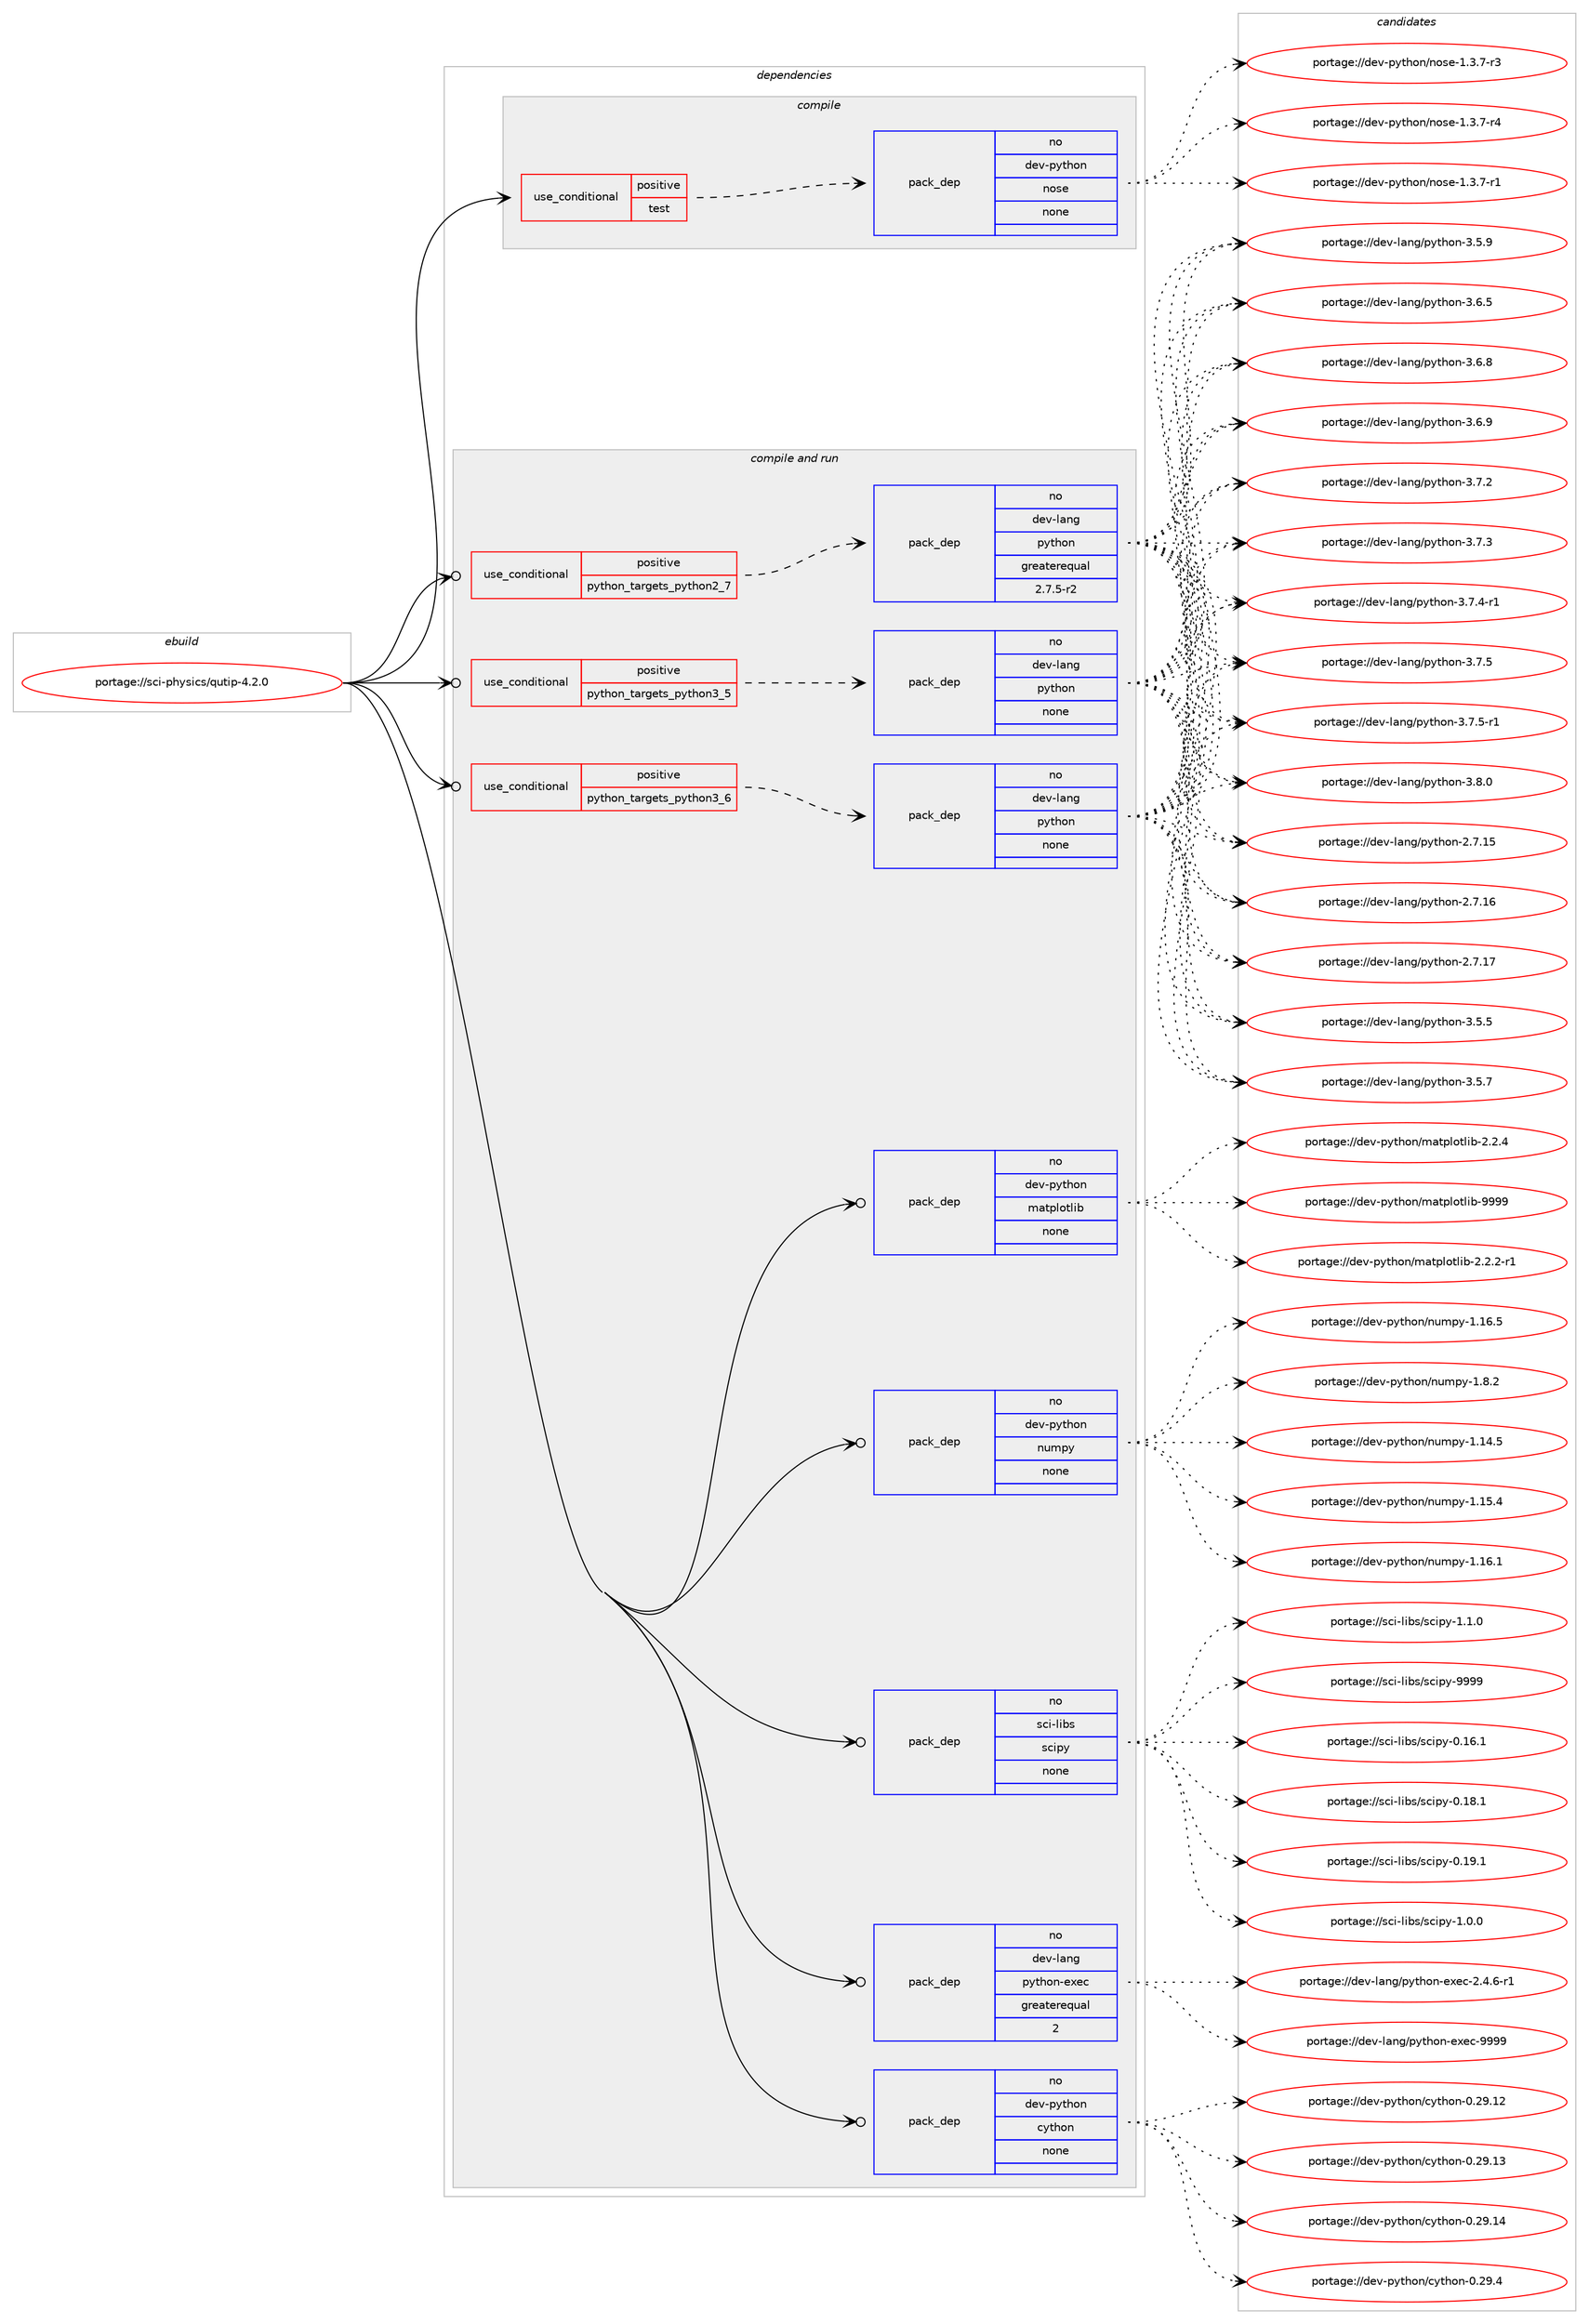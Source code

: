 digraph prolog {

# *************
# Graph options
# *************

newrank=true;
concentrate=true;
compound=true;
graph [rankdir=LR,fontname=Helvetica,fontsize=10,ranksep=1.5];#, ranksep=2.5, nodesep=0.2];
edge  [arrowhead=vee];
node  [fontname=Helvetica,fontsize=10];

# **********
# The ebuild
# **********

subgraph cluster_leftcol {
color=gray;
rank=same;
label=<<i>ebuild</i>>;
id [label="portage://sci-physics/qutip-4.2.0", color=red, width=4, href="../sci-physics/qutip-4.2.0.svg"];
}

# ****************
# The dependencies
# ****************

subgraph cluster_midcol {
color=gray;
label=<<i>dependencies</i>>;
subgraph cluster_compile {
fillcolor="#eeeeee";
style=filled;
label=<<i>compile</i>>;
subgraph cond98237 {
dependency397099 [label=<<TABLE BORDER="0" CELLBORDER="1" CELLSPACING="0" CELLPADDING="4"><TR><TD ROWSPAN="3" CELLPADDING="10">use_conditional</TD></TR><TR><TD>positive</TD></TR><TR><TD>test</TD></TR></TABLE>>, shape=none, color=red];
subgraph pack292107 {
dependency397100 [label=<<TABLE BORDER="0" CELLBORDER="1" CELLSPACING="0" CELLPADDING="4" WIDTH="220"><TR><TD ROWSPAN="6" CELLPADDING="30">pack_dep</TD></TR><TR><TD WIDTH="110">no</TD></TR><TR><TD>dev-python</TD></TR><TR><TD>nose</TD></TR><TR><TD>none</TD></TR><TR><TD></TD></TR></TABLE>>, shape=none, color=blue];
}
dependency397099:e -> dependency397100:w [weight=20,style="dashed",arrowhead="vee"];
}
id:e -> dependency397099:w [weight=20,style="solid",arrowhead="vee"];
}
subgraph cluster_compileandrun {
fillcolor="#eeeeee";
style=filled;
label=<<i>compile and run</i>>;
subgraph cond98238 {
dependency397101 [label=<<TABLE BORDER="0" CELLBORDER="1" CELLSPACING="0" CELLPADDING="4"><TR><TD ROWSPAN="3" CELLPADDING="10">use_conditional</TD></TR><TR><TD>positive</TD></TR><TR><TD>python_targets_python2_7</TD></TR></TABLE>>, shape=none, color=red];
subgraph pack292108 {
dependency397102 [label=<<TABLE BORDER="0" CELLBORDER="1" CELLSPACING="0" CELLPADDING="4" WIDTH="220"><TR><TD ROWSPAN="6" CELLPADDING="30">pack_dep</TD></TR><TR><TD WIDTH="110">no</TD></TR><TR><TD>dev-lang</TD></TR><TR><TD>python</TD></TR><TR><TD>greaterequal</TD></TR><TR><TD>2.7.5-r2</TD></TR></TABLE>>, shape=none, color=blue];
}
dependency397101:e -> dependency397102:w [weight=20,style="dashed",arrowhead="vee"];
}
id:e -> dependency397101:w [weight=20,style="solid",arrowhead="odotvee"];
subgraph cond98239 {
dependency397103 [label=<<TABLE BORDER="0" CELLBORDER="1" CELLSPACING="0" CELLPADDING="4"><TR><TD ROWSPAN="3" CELLPADDING="10">use_conditional</TD></TR><TR><TD>positive</TD></TR><TR><TD>python_targets_python3_5</TD></TR></TABLE>>, shape=none, color=red];
subgraph pack292109 {
dependency397104 [label=<<TABLE BORDER="0" CELLBORDER="1" CELLSPACING="0" CELLPADDING="4" WIDTH="220"><TR><TD ROWSPAN="6" CELLPADDING="30">pack_dep</TD></TR><TR><TD WIDTH="110">no</TD></TR><TR><TD>dev-lang</TD></TR><TR><TD>python</TD></TR><TR><TD>none</TD></TR><TR><TD></TD></TR></TABLE>>, shape=none, color=blue];
}
dependency397103:e -> dependency397104:w [weight=20,style="dashed",arrowhead="vee"];
}
id:e -> dependency397103:w [weight=20,style="solid",arrowhead="odotvee"];
subgraph cond98240 {
dependency397105 [label=<<TABLE BORDER="0" CELLBORDER="1" CELLSPACING="0" CELLPADDING="4"><TR><TD ROWSPAN="3" CELLPADDING="10">use_conditional</TD></TR><TR><TD>positive</TD></TR><TR><TD>python_targets_python3_6</TD></TR></TABLE>>, shape=none, color=red];
subgraph pack292110 {
dependency397106 [label=<<TABLE BORDER="0" CELLBORDER="1" CELLSPACING="0" CELLPADDING="4" WIDTH="220"><TR><TD ROWSPAN="6" CELLPADDING="30">pack_dep</TD></TR><TR><TD WIDTH="110">no</TD></TR><TR><TD>dev-lang</TD></TR><TR><TD>python</TD></TR><TR><TD>none</TD></TR><TR><TD></TD></TR></TABLE>>, shape=none, color=blue];
}
dependency397105:e -> dependency397106:w [weight=20,style="dashed",arrowhead="vee"];
}
id:e -> dependency397105:w [weight=20,style="solid",arrowhead="odotvee"];
subgraph pack292111 {
dependency397107 [label=<<TABLE BORDER="0" CELLBORDER="1" CELLSPACING="0" CELLPADDING="4" WIDTH="220"><TR><TD ROWSPAN="6" CELLPADDING="30">pack_dep</TD></TR><TR><TD WIDTH="110">no</TD></TR><TR><TD>dev-lang</TD></TR><TR><TD>python-exec</TD></TR><TR><TD>greaterequal</TD></TR><TR><TD>2</TD></TR></TABLE>>, shape=none, color=blue];
}
id:e -> dependency397107:w [weight=20,style="solid",arrowhead="odotvee"];
subgraph pack292112 {
dependency397108 [label=<<TABLE BORDER="0" CELLBORDER="1" CELLSPACING="0" CELLPADDING="4" WIDTH="220"><TR><TD ROWSPAN="6" CELLPADDING="30">pack_dep</TD></TR><TR><TD WIDTH="110">no</TD></TR><TR><TD>dev-python</TD></TR><TR><TD>cython</TD></TR><TR><TD>none</TD></TR><TR><TD></TD></TR></TABLE>>, shape=none, color=blue];
}
id:e -> dependency397108:w [weight=20,style="solid",arrowhead="odotvee"];
subgraph pack292113 {
dependency397109 [label=<<TABLE BORDER="0" CELLBORDER="1" CELLSPACING="0" CELLPADDING="4" WIDTH="220"><TR><TD ROWSPAN="6" CELLPADDING="30">pack_dep</TD></TR><TR><TD WIDTH="110">no</TD></TR><TR><TD>dev-python</TD></TR><TR><TD>matplotlib</TD></TR><TR><TD>none</TD></TR><TR><TD></TD></TR></TABLE>>, shape=none, color=blue];
}
id:e -> dependency397109:w [weight=20,style="solid",arrowhead="odotvee"];
subgraph pack292114 {
dependency397110 [label=<<TABLE BORDER="0" CELLBORDER="1" CELLSPACING="0" CELLPADDING="4" WIDTH="220"><TR><TD ROWSPAN="6" CELLPADDING="30">pack_dep</TD></TR><TR><TD WIDTH="110">no</TD></TR><TR><TD>dev-python</TD></TR><TR><TD>numpy</TD></TR><TR><TD>none</TD></TR><TR><TD></TD></TR></TABLE>>, shape=none, color=blue];
}
id:e -> dependency397110:w [weight=20,style="solid",arrowhead="odotvee"];
subgraph pack292115 {
dependency397111 [label=<<TABLE BORDER="0" CELLBORDER="1" CELLSPACING="0" CELLPADDING="4" WIDTH="220"><TR><TD ROWSPAN="6" CELLPADDING="30">pack_dep</TD></TR><TR><TD WIDTH="110">no</TD></TR><TR><TD>sci-libs</TD></TR><TR><TD>scipy</TD></TR><TR><TD>none</TD></TR><TR><TD></TD></TR></TABLE>>, shape=none, color=blue];
}
id:e -> dependency397111:w [weight=20,style="solid",arrowhead="odotvee"];
}
subgraph cluster_run {
fillcolor="#eeeeee";
style=filled;
label=<<i>run</i>>;
}
}

# **************
# The candidates
# **************

subgraph cluster_choices {
rank=same;
color=gray;
label=<<i>candidates</i>>;

subgraph choice292107 {
color=black;
nodesep=1;
choiceportage10010111845112121116104111110471101111151014549465146554511449 [label="portage://dev-python/nose-1.3.7-r1", color=red, width=4,href="../dev-python/nose-1.3.7-r1.svg"];
choiceportage10010111845112121116104111110471101111151014549465146554511451 [label="portage://dev-python/nose-1.3.7-r3", color=red, width=4,href="../dev-python/nose-1.3.7-r3.svg"];
choiceportage10010111845112121116104111110471101111151014549465146554511452 [label="portage://dev-python/nose-1.3.7-r4", color=red, width=4,href="../dev-python/nose-1.3.7-r4.svg"];
dependency397100:e -> choiceportage10010111845112121116104111110471101111151014549465146554511449:w [style=dotted,weight="100"];
dependency397100:e -> choiceportage10010111845112121116104111110471101111151014549465146554511451:w [style=dotted,weight="100"];
dependency397100:e -> choiceportage10010111845112121116104111110471101111151014549465146554511452:w [style=dotted,weight="100"];
}
subgraph choice292108 {
color=black;
nodesep=1;
choiceportage10010111845108971101034711212111610411111045504655464953 [label="portage://dev-lang/python-2.7.15", color=red, width=4,href="../dev-lang/python-2.7.15.svg"];
choiceportage10010111845108971101034711212111610411111045504655464954 [label="portage://dev-lang/python-2.7.16", color=red, width=4,href="../dev-lang/python-2.7.16.svg"];
choiceportage10010111845108971101034711212111610411111045504655464955 [label="portage://dev-lang/python-2.7.17", color=red, width=4,href="../dev-lang/python-2.7.17.svg"];
choiceportage100101118451089711010347112121116104111110455146534653 [label="portage://dev-lang/python-3.5.5", color=red, width=4,href="../dev-lang/python-3.5.5.svg"];
choiceportage100101118451089711010347112121116104111110455146534655 [label="portage://dev-lang/python-3.5.7", color=red, width=4,href="../dev-lang/python-3.5.7.svg"];
choiceportage100101118451089711010347112121116104111110455146534657 [label="portage://dev-lang/python-3.5.9", color=red, width=4,href="../dev-lang/python-3.5.9.svg"];
choiceportage100101118451089711010347112121116104111110455146544653 [label="portage://dev-lang/python-3.6.5", color=red, width=4,href="../dev-lang/python-3.6.5.svg"];
choiceportage100101118451089711010347112121116104111110455146544656 [label="portage://dev-lang/python-3.6.8", color=red, width=4,href="../dev-lang/python-3.6.8.svg"];
choiceportage100101118451089711010347112121116104111110455146544657 [label="portage://dev-lang/python-3.6.9", color=red, width=4,href="../dev-lang/python-3.6.9.svg"];
choiceportage100101118451089711010347112121116104111110455146554650 [label="portage://dev-lang/python-3.7.2", color=red, width=4,href="../dev-lang/python-3.7.2.svg"];
choiceportage100101118451089711010347112121116104111110455146554651 [label="portage://dev-lang/python-3.7.3", color=red, width=4,href="../dev-lang/python-3.7.3.svg"];
choiceportage1001011184510897110103471121211161041111104551465546524511449 [label="portage://dev-lang/python-3.7.4-r1", color=red, width=4,href="../dev-lang/python-3.7.4-r1.svg"];
choiceportage100101118451089711010347112121116104111110455146554653 [label="portage://dev-lang/python-3.7.5", color=red, width=4,href="../dev-lang/python-3.7.5.svg"];
choiceportage1001011184510897110103471121211161041111104551465546534511449 [label="portage://dev-lang/python-3.7.5-r1", color=red, width=4,href="../dev-lang/python-3.7.5-r1.svg"];
choiceportage100101118451089711010347112121116104111110455146564648 [label="portage://dev-lang/python-3.8.0", color=red, width=4,href="../dev-lang/python-3.8.0.svg"];
dependency397102:e -> choiceportage10010111845108971101034711212111610411111045504655464953:w [style=dotted,weight="100"];
dependency397102:e -> choiceportage10010111845108971101034711212111610411111045504655464954:w [style=dotted,weight="100"];
dependency397102:e -> choiceportage10010111845108971101034711212111610411111045504655464955:w [style=dotted,weight="100"];
dependency397102:e -> choiceportage100101118451089711010347112121116104111110455146534653:w [style=dotted,weight="100"];
dependency397102:e -> choiceportage100101118451089711010347112121116104111110455146534655:w [style=dotted,weight="100"];
dependency397102:e -> choiceportage100101118451089711010347112121116104111110455146534657:w [style=dotted,weight="100"];
dependency397102:e -> choiceportage100101118451089711010347112121116104111110455146544653:w [style=dotted,weight="100"];
dependency397102:e -> choiceportage100101118451089711010347112121116104111110455146544656:w [style=dotted,weight="100"];
dependency397102:e -> choiceportage100101118451089711010347112121116104111110455146544657:w [style=dotted,weight="100"];
dependency397102:e -> choiceportage100101118451089711010347112121116104111110455146554650:w [style=dotted,weight="100"];
dependency397102:e -> choiceportage100101118451089711010347112121116104111110455146554651:w [style=dotted,weight="100"];
dependency397102:e -> choiceportage1001011184510897110103471121211161041111104551465546524511449:w [style=dotted,weight="100"];
dependency397102:e -> choiceportage100101118451089711010347112121116104111110455146554653:w [style=dotted,weight="100"];
dependency397102:e -> choiceportage1001011184510897110103471121211161041111104551465546534511449:w [style=dotted,weight="100"];
dependency397102:e -> choiceportage100101118451089711010347112121116104111110455146564648:w [style=dotted,weight="100"];
}
subgraph choice292109 {
color=black;
nodesep=1;
choiceportage10010111845108971101034711212111610411111045504655464953 [label="portage://dev-lang/python-2.7.15", color=red, width=4,href="../dev-lang/python-2.7.15.svg"];
choiceportage10010111845108971101034711212111610411111045504655464954 [label="portage://dev-lang/python-2.7.16", color=red, width=4,href="../dev-lang/python-2.7.16.svg"];
choiceportage10010111845108971101034711212111610411111045504655464955 [label="portage://dev-lang/python-2.7.17", color=red, width=4,href="../dev-lang/python-2.7.17.svg"];
choiceportage100101118451089711010347112121116104111110455146534653 [label="portage://dev-lang/python-3.5.5", color=red, width=4,href="../dev-lang/python-3.5.5.svg"];
choiceportage100101118451089711010347112121116104111110455146534655 [label="portage://dev-lang/python-3.5.7", color=red, width=4,href="../dev-lang/python-3.5.7.svg"];
choiceportage100101118451089711010347112121116104111110455146534657 [label="portage://dev-lang/python-3.5.9", color=red, width=4,href="../dev-lang/python-3.5.9.svg"];
choiceportage100101118451089711010347112121116104111110455146544653 [label="portage://dev-lang/python-3.6.5", color=red, width=4,href="../dev-lang/python-3.6.5.svg"];
choiceportage100101118451089711010347112121116104111110455146544656 [label="portage://dev-lang/python-3.6.8", color=red, width=4,href="../dev-lang/python-3.6.8.svg"];
choiceportage100101118451089711010347112121116104111110455146544657 [label="portage://dev-lang/python-3.6.9", color=red, width=4,href="../dev-lang/python-3.6.9.svg"];
choiceportage100101118451089711010347112121116104111110455146554650 [label="portage://dev-lang/python-3.7.2", color=red, width=4,href="../dev-lang/python-3.7.2.svg"];
choiceportage100101118451089711010347112121116104111110455146554651 [label="portage://dev-lang/python-3.7.3", color=red, width=4,href="../dev-lang/python-3.7.3.svg"];
choiceportage1001011184510897110103471121211161041111104551465546524511449 [label="portage://dev-lang/python-3.7.4-r1", color=red, width=4,href="../dev-lang/python-3.7.4-r1.svg"];
choiceportage100101118451089711010347112121116104111110455146554653 [label="portage://dev-lang/python-3.7.5", color=red, width=4,href="../dev-lang/python-3.7.5.svg"];
choiceportage1001011184510897110103471121211161041111104551465546534511449 [label="portage://dev-lang/python-3.7.5-r1", color=red, width=4,href="../dev-lang/python-3.7.5-r1.svg"];
choiceportage100101118451089711010347112121116104111110455146564648 [label="portage://dev-lang/python-3.8.0", color=red, width=4,href="../dev-lang/python-3.8.0.svg"];
dependency397104:e -> choiceportage10010111845108971101034711212111610411111045504655464953:w [style=dotted,weight="100"];
dependency397104:e -> choiceportage10010111845108971101034711212111610411111045504655464954:w [style=dotted,weight="100"];
dependency397104:e -> choiceportage10010111845108971101034711212111610411111045504655464955:w [style=dotted,weight="100"];
dependency397104:e -> choiceportage100101118451089711010347112121116104111110455146534653:w [style=dotted,weight="100"];
dependency397104:e -> choiceportage100101118451089711010347112121116104111110455146534655:w [style=dotted,weight="100"];
dependency397104:e -> choiceportage100101118451089711010347112121116104111110455146534657:w [style=dotted,weight="100"];
dependency397104:e -> choiceportage100101118451089711010347112121116104111110455146544653:w [style=dotted,weight="100"];
dependency397104:e -> choiceportage100101118451089711010347112121116104111110455146544656:w [style=dotted,weight="100"];
dependency397104:e -> choiceportage100101118451089711010347112121116104111110455146544657:w [style=dotted,weight="100"];
dependency397104:e -> choiceportage100101118451089711010347112121116104111110455146554650:w [style=dotted,weight="100"];
dependency397104:e -> choiceportage100101118451089711010347112121116104111110455146554651:w [style=dotted,weight="100"];
dependency397104:e -> choiceportage1001011184510897110103471121211161041111104551465546524511449:w [style=dotted,weight="100"];
dependency397104:e -> choiceportage100101118451089711010347112121116104111110455146554653:w [style=dotted,weight="100"];
dependency397104:e -> choiceportage1001011184510897110103471121211161041111104551465546534511449:w [style=dotted,weight="100"];
dependency397104:e -> choiceportage100101118451089711010347112121116104111110455146564648:w [style=dotted,weight="100"];
}
subgraph choice292110 {
color=black;
nodesep=1;
choiceportage10010111845108971101034711212111610411111045504655464953 [label="portage://dev-lang/python-2.7.15", color=red, width=4,href="../dev-lang/python-2.7.15.svg"];
choiceportage10010111845108971101034711212111610411111045504655464954 [label="portage://dev-lang/python-2.7.16", color=red, width=4,href="../dev-lang/python-2.7.16.svg"];
choiceportage10010111845108971101034711212111610411111045504655464955 [label="portage://dev-lang/python-2.7.17", color=red, width=4,href="../dev-lang/python-2.7.17.svg"];
choiceportage100101118451089711010347112121116104111110455146534653 [label="portage://dev-lang/python-3.5.5", color=red, width=4,href="../dev-lang/python-3.5.5.svg"];
choiceportage100101118451089711010347112121116104111110455146534655 [label="portage://dev-lang/python-3.5.7", color=red, width=4,href="../dev-lang/python-3.5.7.svg"];
choiceportage100101118451089711010347112121116104111110455146534657 [label="portage://dev-lang/python-3.5.9", color=red, width=4,href="../dev-lang/python-3.5.9.svg"];
choiceportage100101118451089711010347112121116104111110455146544653 [label="portage://dev-lang/python-3.6.5", color=red, width=4,href="../dev-lang/python-3.6.5.svg"];
choiceportage100101118451089711010347112121116104111110455146544656 [label="portage://dev-lang/python-3.6.8", color=red, width=4,href="../dev-lang/python-3.6.8.svg"];
choiceportage100101118451089711010347112121116104111110455146544657 [label="portage://dev-lang/python-3.6.9", color=red, width=4,href="../dev-lang/python-3.6.9.svg"];
choiceportage100101118451089711010347112121116104111110455146554650 [label="portage://dev-lang/python-3.7.2", color=red, width=4,href="../dev-lang/python-3.7.2.svg"];
choiceportage100101118451089711010347112121116104111110455146554651 [label="portage://dev-lang/python-3.7.3", color=red, width=4,href="../dev-lang/python-3.7.3.svg"];
choiceportage1001011184510897110103471121211161041111104551465546524511449 [label="portage://dev-lang/python-3.7.4-r1", color=red, width=4,href="../dev-lang/python-3.7.4-r1.svg"];
choiceportage100101118451089711010347112121116104111110455146554653 [label="portage://dev-lang/python-3.7.5", color=red, width=4,href="../dev-lang/python-3.7.5.svg"];
choiceportage1001011184510897110103471121211161041111104551465546534511449 [label="portage://dev-lang/python-3.7.5-r1", color=red, width=4,href="../dev-lang/python-3.7.5-r1.svg"];
choiceportage100101118451089711010347112121116104111110455146564648 [label="portage://dev-lang/python-3.8.0", color=red, width=4,href="../dev-lang/python-3.8.0.svg"];
dependency397106:e -> choiceportage10010111845108971101034711212111610411111045504655464953:w [style=dotted,weight="100"];
dependency397106:e -> choiceportage10010111845108971101034711212111610411111045504655464954:w [style=dotted,weight="100"];
dependency397106:e -> choiceportage10010111845108971101034711212111610411111045504655464955:w [style=dotted,weight="100"];
dependency397106:e -> choiceportage100101118451089711010347112121116104111110455146534653:w [style=dotted,weight="100"];
dependency397106:e -> choiceportage100101118451089711010347112121116104111110455146534655:w [style=dotted,weight="100"];
dependency397106:e -> choiceportage100101118451089711010347112121116104111110455146534657:w [style=dotted,weight="100"];
dependency397106:e -> choiceportage100101118451089711010347112121116104111110455146544653:w [style=dotted,weight="100"];
dependency397106:e -> choiceportage100101118451089711010347112121116104111110455146544656:w [style=dotted,weight="100"];
dependency397106:e -> choiceportage100101118451089711010347112121116104111110455146544657:w [style=dotted,weight="100"];
dependency397106:e -> choiceportage100101118451089711010347112121116104111110455146554650:w [style=dotted,weight="100"];
dependency397106:e -> choiceportage100101118451089711010347112121116104111110455146554651:w [style=dotted,weight="100"];
dependency397106:e -> choiceportage1001011184510897110103471121211161041111104551465546524511449:w [style=dotted,weight="100"];
dependency397106:e -> choiceportage100101118451089711010347112121116104111110455146554653:w [style=dotted,weight="100"];
dependency397106:e -> choiceportage1001011184510897110103471121211161041111104551465546534511449:w [style=dotted,weight="100"];
dependency397106:e -> choiceportage100101118451089711010347112121116104111110455146564648:w [style=dotted,weight="100"];
}
subgraph choice292111 {
color=black;
nodesep=1;
choiceportage10010111845108971101034711212111610411111045101120101994550465246544511449 [label="portage://dev-lang/python-exec-2.4.6-r1", color=red, width=4,href="../dev-lang/python-exec-2.4.6-r1.svg"];
choiceportage10010111845108971101034711212111610411111045101120101994557575757 [label="portage://dev-lang/python-exec-9999", color=red, width=4,href="../dev-lang/python-exec-9999.svg"];
dependency397107:e -> choiceportage10010111845108971101034711212111610411111045101120101994550465246544511449:w [style=dotted,weight="100"];
dependency397107:e -> choiceportage10010111845108971101034711212111610411111045101120101994557575757:w [style=dotted,weight="100"];
}
subgraph choice292112 {
color=black;
nodesep=1;
choiceportage1001011184511212111610411111047991211161041111104548465057464950 [label="portage://dev-python/cython-0.29.12", color=red, width=4,href="../dev-python/cython-0.29.12.svg"];
choiceportage1001011184511212111610411111047991211161041111104548465057464951 [label="portage://dev-python/cython-0.29.13", color=red, width=4,href="../dev-python/cython-0.29.13.svg"];
choiceportage1001011184511212111610411111047991211161041111104548465057464952 [label="portage://dev-python/cython-0.29.14", color=red, width=4,href="../dev-python/cython-0.29.14.svg"];
choiceportage10010111845112121116104111110479912111610411111045484650574652 [label="portage://dev-python/cython-0.29.4", color=red, width=4,href="../dev-python/cython-0.29.4.svg"];
dependency397108:e -> choiceportage1001011184511212111610411111047991211161041111104548465057464950:w [style=dotted,weight="100"];
dependency397108:e -> choiceportage1001011184511212111610411111047991211161041111104548465057464951:w [style=dotted,weight="100"];
dependency397108:e -> choiceportage1001011184511212111610411111047991211161041111104548465057464952:w [style=dotted,weight="100"];
dependency397108:e -> choiceportage10010111845112121116104111110479912111610411111045484650574652:w [style=dotted,weight="100"];
}
subgraph choice292113 {
color=black;
nodesep=1;
choiceportage100101118451121211161041111104710997116112108111116108105984550465046504511449 [label="portage://dev-python/matplotlib-2.2.2-r1", color=red, width=4,href="../dev-python/matplotlib-2.2.2-r1.svg"];
choiceportage10010111845112121116104111110471099711611210811111610810598455046504652 [label="portage://dev-python/matplotlib-2.2.4", color=red, width=4,href="../dev-python/matplotlib-2.2.4.svg"];
choiceportage100101118451121211161041111104710997116112108111116108105984557575757 [label="portage://dev-python/matplotlib-9999", color=red, width=4,href="../dev-python/matplotlib-9999.svg"];
dependency397109:e -> choiceportage100101118451121211161041111104710997116112108111116108105984550465046504511449:w [style=dotted,weight="100"];
dependency397109:e -> choiceportage10010111845112121116104111110471099711611210811111610810598455046504652:w [style=dotted,weight="100"];
dependency397109:e -> choiceportage100101118451121211161041111104710997116112108111116108105984557575757:w [style=dotted,weight="100"];
}
subgraph choice292114 {
color=black;
nodesep=1;
choiceportage100101118451121211161041111104711011710911212145494649524653 [label="portage://dev-python/numpy-1.14.5", color=red, width=4,href="../dev-python/numpy-1.14.5.svg"];
choiceportage100101118451121211161041111104711011710911212145494649534652 [label="portage://dev-python/numpy-1.15.4", color=red, width=4,href="../dev-python/numpy-1.15.4.svg"];
choiceportage100101118451121211161041111104711011710911212145494649544649 [label="portage://dev-python/numpy-1.16.1", color=red, width=4,href="../dev-python/numpy-1.16.1.svg"];
choiceportage100101118451121211161041111104711011710911212145494649544653 [label="portage://dev-python/numpy-1.16.5", color=red, width=4,href="../dev-python/numpy-1.16.5.svg"];
choiceportage1001011184511212111610411111047110117109112121454946564650 [label="portage://dev-python/numpy-1.8.2", color=red, width=4,href="../dev-python/numpy-1.8.2.svg"];
dependency397110:e -> choiceportage100101118451121211161041111104711011710911212145494649524653:w [style=dotted,weight="100"];
dependency397110:e -> choiceportage100101118451121211161041111104711011710911212145494649534652:w [style=dotted,weight="100"];
dependency397110:e -> choiceportage100101118451121211161041111104711011710911212145494649544649:w [style=dotted,weight="100"];
dependency397110:e -> choiceportage100101118451121211161041111104711011710911212145494649544653:w [style=dotted,weight="100"];
dependency397110:e -> choiceportage1001011184511212111610411111047110117109112121454946564650:w [style=dotted,weight="100"];
}
subgraph choice292115 {
color=black;
nodesep=1;
choiceportage115991054510810598115471159910511212145484649544649 [label="portage://sci-libs/scipy-0.16.1", color=red, width=4,href="../sci-libs/scipy-0.16.1.svg"];
choiceportage115991054510810598115471159910511212145484649564649 [label="portage://sci-libs/scipy-0.18.1", color=red, width=4,href="../sci-libs/scipy-0.18.1.svg"];
choiceportage115991054510810598115471159910511212145484649574649 [label="portage://sci-libs/scipy-0.19.1", color=red, width=4,href="../sci-libs/scipy-0.19.1.svg"];
choiceportage1159910545108105981154711599105112121454946484648 [label="portage://sci-libs/scipy-1.0.0", color=red, width=4,href="../sci-libs/scipy-1.0.0.svg"];
choiceportage1159910545108105981154711599105112121454946494648 [label="portage://sci-libs/scipy-1.1.0", color=red, width=4,href="../sci-libs/scipy-1.1.0.svg"];
choiceportage11599105451081059811547115991051121214557575757 [label="portage://sci-libs/scipy-9999", color=red, width=4,href="../sci-libs/scipy-9999.svg"];
dependency397111:e -> choiceportage115991054510810598115471159910511212145484649544649:w [style=dotted,weight="100"];
dependency397111:e -> choiceportage115991054510810598115471159910511212145484649564649:w [style=dotted,weight="100"];
dependency397111:e -> choiceportage115991054510810598115471159910511212145484649574649:w [style=dotted,weight="100"];
dependency397111:e -> choiceportage1159910545108105981154711599105112121454946484648:w [style=dotted,weight="100"];
dependency397111:e -> choiceportage1159910545108105981154711599105112121454946494648:w [style=dotted,weight="100"];
dependency397111:e -> choiceportage11599105451081059811547115991051121214557575757:w [style=dotted,weight="100"];
}
}

}
